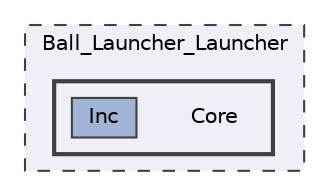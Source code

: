 digraph "Ball_Launcher_Launcher/Core"
{
 // LATEX_PDF_SIZE
  bgcolor="transparent";
  edge [fontname=Helvetica,fontsize=10,labelfontname=Helvetica,labelfontsize=10];
  node [fontname=Helvetica,fontsize=10,shape=box,height=0.2,width=0.4];
  compound=true
  subgraph clusterdir_c1ce51abe2a085a3a7c487358c25ad30 {
    graph [ bgcolor="#edf0f7", pencolor="grey25", label="Ball_Launcher_Launcher", fontname=Helvetica,fontsize=10 style="filled,dashed", URL="dir_c1ce51abe2a085a3a7c487358c25ad30.html",tooltip=""]
  subgraph clusterdir_68a92c5493cf2247fbbfdd73a853193e {
    graph [ bgcolor="#edf0f7", pencolor="grey25", label="", fontname=Helvetica,fontsize=10 style="filled,bold", URL="dir_68a92c5493cf2247fbbfdd73a853193e.html",tooltip=""]
    dir_68a92c5493cf2247fbbfdd73a853193e [shape=plaintext, label="Core"];
  dir_8d3b96ffa359d03d8cf492af853516bb [label="Inc", fillcolor="#a2b4d6", color="grey25", style="filled", URL="dir_8d3b96ffa359d03d8cf492af853516bb.html",tooltip=""];
  }
  }
}
